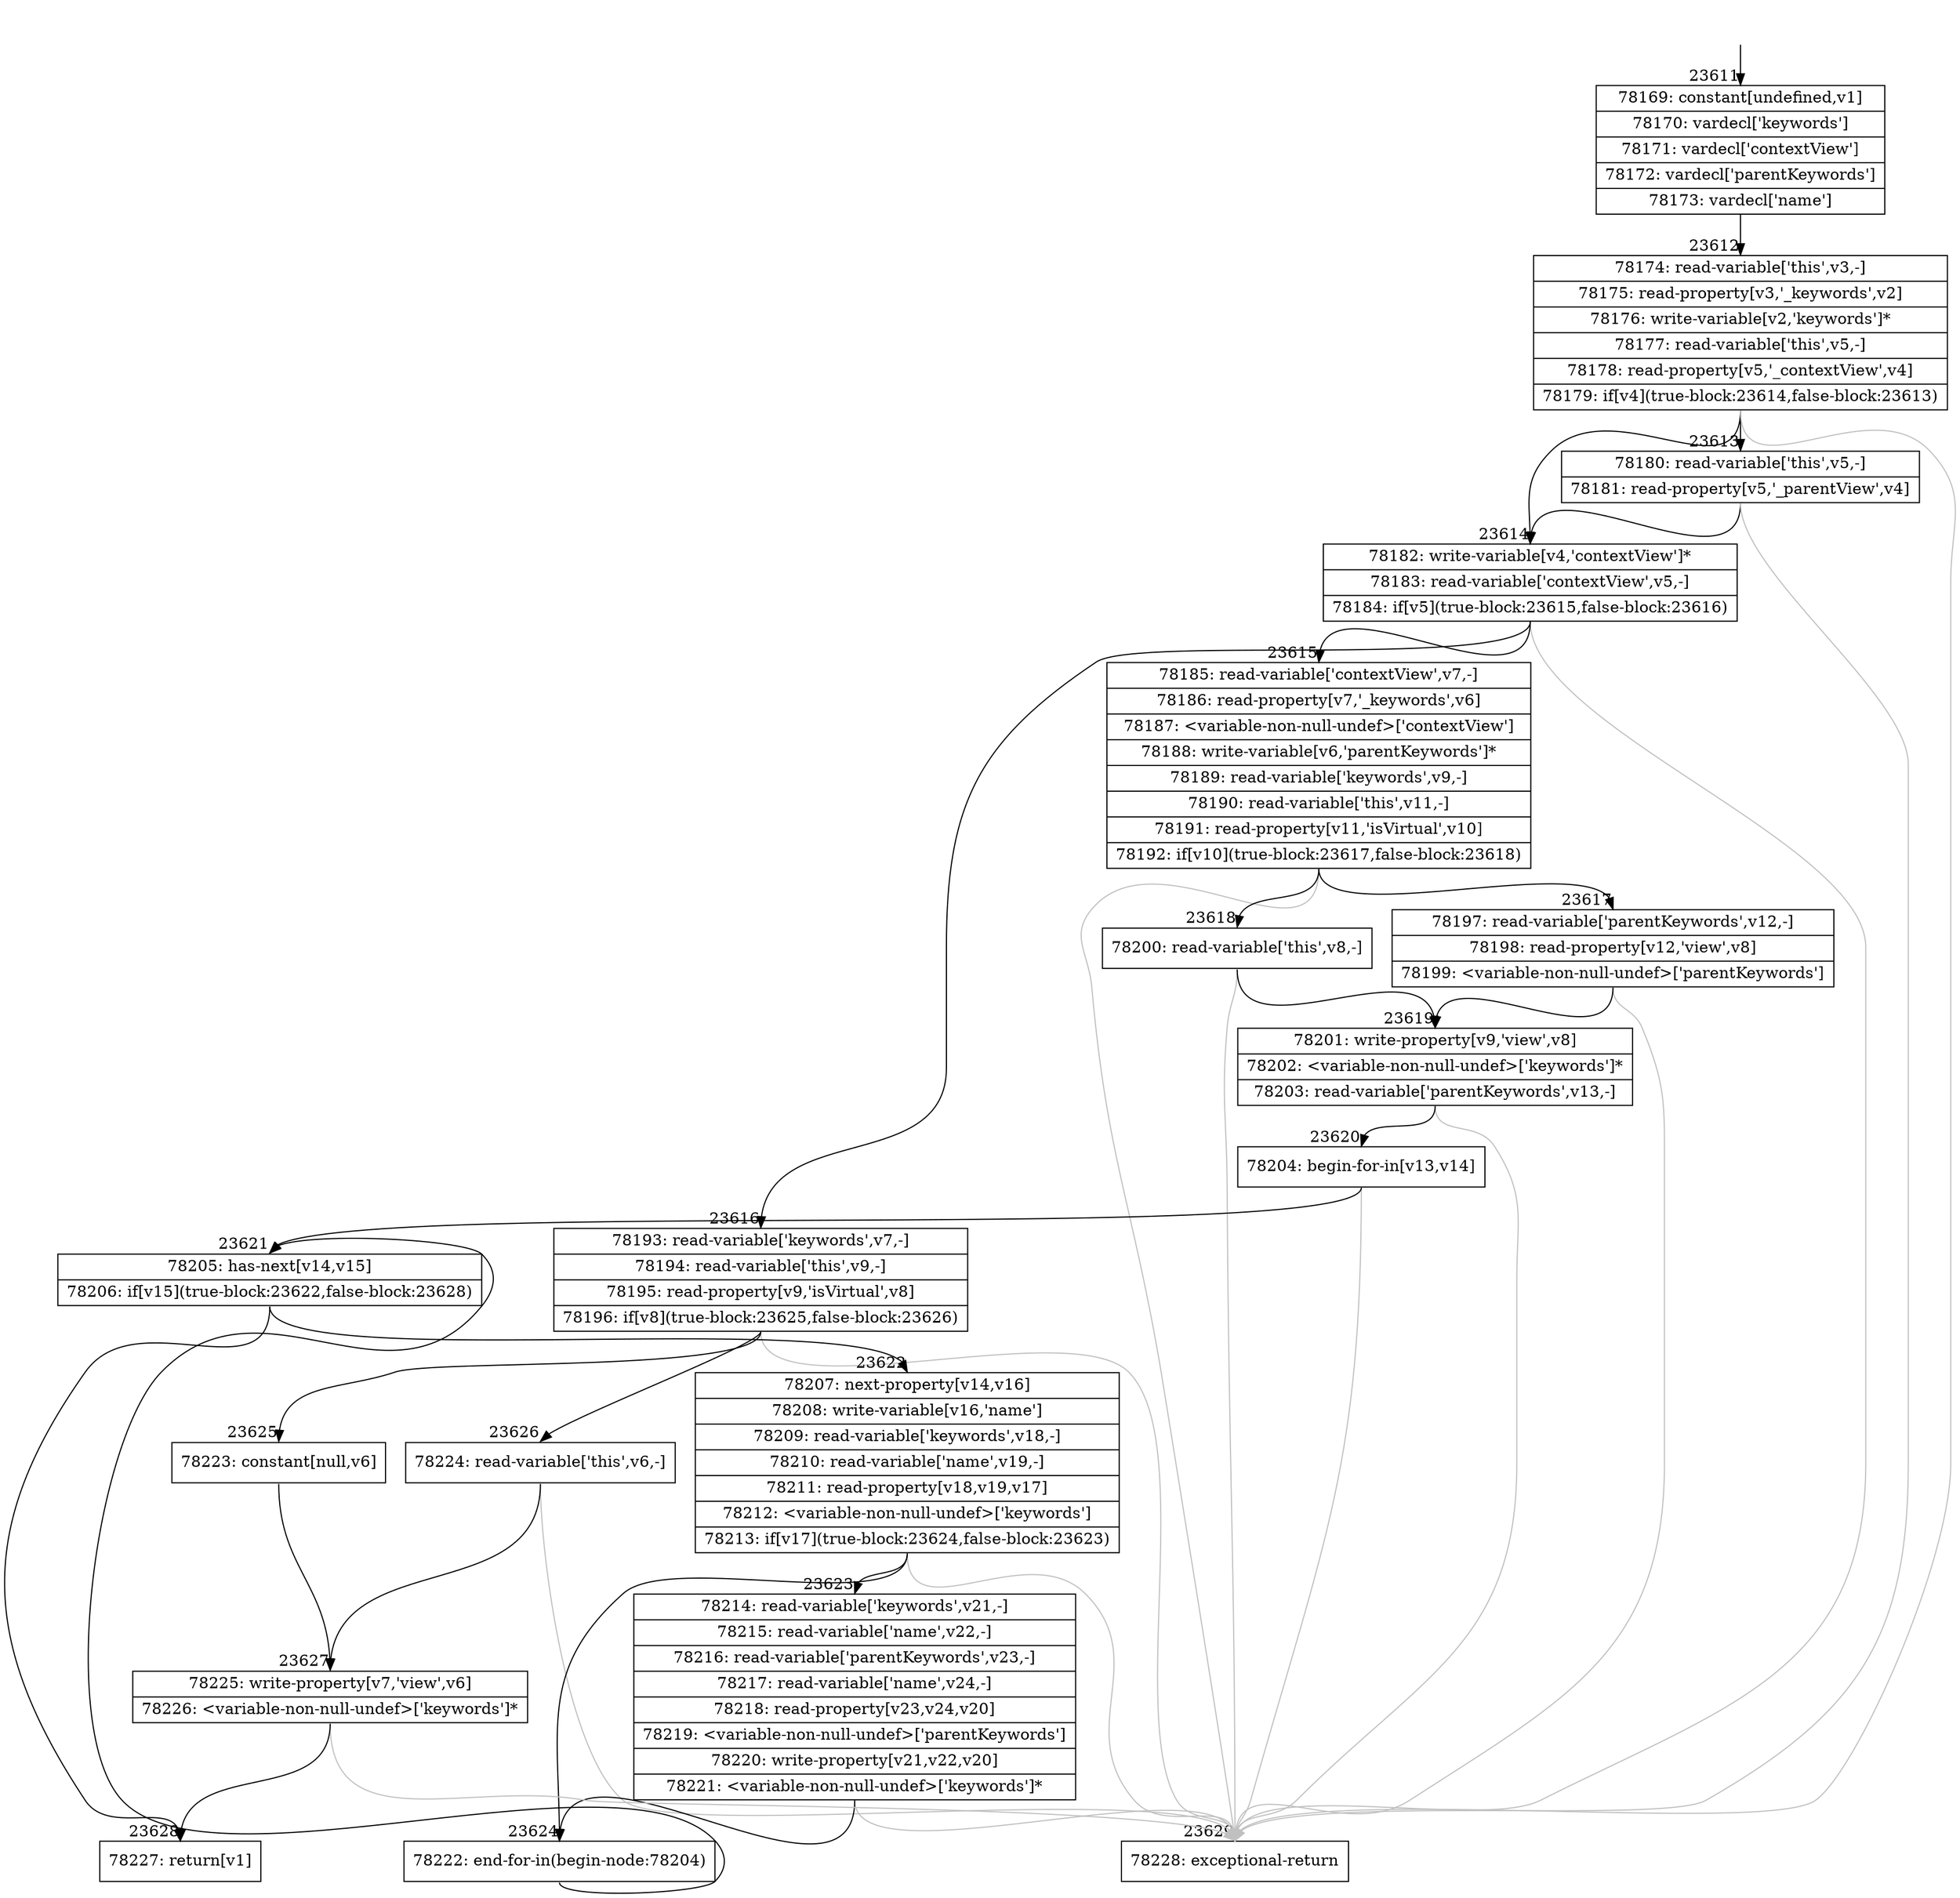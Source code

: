 digraph {
rankdir="TD"
BB_entry2067[shape=none,label=""];
BB_entry2067 -> BB23611 [tailport=s, headport=n, headlabel="    23611"]
BB23611 [shape=record label="{78169: constant[undefined,v1]|78170: vardecl['keywords']|78171: vardecl['contextView']|78172: vardecl['parentKeywords']|78173: vardecl['name']}" ] 
BB23611 -> BB23612 [tailport=s, headport=n, headlabel="      23612"]
BB23612 [shape=record label="{78174: read-variable['this',v3,-]|78175: read-property[v3,'_keywords',v2]|78176: write-variable[v2,'keywords']*|78177: read-variable['this',v5,-]|78178: read-property[v5,'_contextView',v4]|78179: if[v4](true-block:23614,false-block:23613)}" ] 
BB23612 -> BB23614 [tailport=s, headport=n, headlabel="      23614"]
BB23612 -> BB23613 [tailport=s, headport=n, headlabel="      23613"]
BB23612 -> BB23629 [tailport=s, headport=n, color=gray, headlabel="      23629"]
BB23613 [shape=record label="{78180: read-variable['this',v5,-]|78181: read-property[v5,'_parentView',v4]}" ] 
BB23613 -> BB23614 [tailport=s, headport=n]
BB23613 -> BB23629 [tailport=s, headport=n, color=gray]
BB23614 [shape=record label="{78182: write-variable[v4,'contextView']*|78183: read-variable['contextView',v5,-]|78184: if[v5](true-block:23615,false-block:23616)}" ] 
BB23614 -> BB23615 [tailport=s, headport=n, headlabel="      23615"]
BB23614 -> BB23616 [tailport=s, headport=n, headlabel="      23616"]
BB23614 -> BB23629 [tailport=s, headport=n, color=gray]
BB23615 [shape=record label="{78185: read-variable['contextView',v7,-]|78186: read-property[v7,'_keywords',v6]|78187: \<variable-non-null-undef\>['contextView']|78188: write-variable[v6,'parentKeywords']*|78189: read-variable['keywords',v9,-]|78190: read-variable['this',v11,-]|78191: read-property[v11,'isVirtual',v10]|78192: if[v10](true-block:23617,false-block:23618)}" ] 
BB23615 -> BB23617 [tailport=s, headport=n, headlabel="      23617"]
BB23615 -> BB23618 [tailport=s, headport=n, headlabel="      23618"]
BB23615 -> BB23629 [tailport=s, headport=n, color=gray]
BB23616 [shape=record label="{78193: read-variable['keywords',v7,-]|78194: read-variable['this',v9,-]|78195: read-property[v9,'isVirtual',v8]|78196: if[v8](true-block:23625,false-block:23626)}" ] 
BB23616 -> BB23625 [tailport=s, headport=n, headlabel="      23625"]
BB23616 -> BB23626 [tailport=s, headport=n, headlabel="      23626"]
BB23616 -> BB23629 [tailport=s, headport=n, color=gray]
BB23617 [shape=record label="{78197: read-variable['parentKeywords',v12,-]|78198: read-property[v12,'view',v8]|78199: \<variable-non-null-undef\>['parentKeywords']}" ] 
BB23617 -> BB23619 [tailport=s, headport=n, headlabel="      23619"]
BB23617 -> BB23629 [tailport=s, headport=n, color=gray]
BB23618 [shape=record label="{78200: read-variable['this',v8,-]}" ] 
BB23618 -> BB23619 [tailport=s, headport=n]
BB23618 -> BB23629 [tailport=s, headport=n, color=gray]
BB23619 [shape=record label="{78201: write-property[v9,'view',v8]|78202: \<variable-non-null-undef\>['keywords']*|78203: read-variable['parentKeywords',v13,-]}" ] 
BB23619 -> BB23620 [tailport=s, headport=n, headlabel="      23620"]
BB23619 -> BB23629 [tailport=s, headport=n, color=gray]
BB23620 [shape=record label="{78204: begin-for-in[v13,v14]}" ] 
BB23620 -> BB23621 [tailport=s, headport=n, headlabel="      23621"]
BB23620 -> BB23629 [tailport=s, headport=n, color=gray]
BB23621 [shape=record label="{78205: has-next[v14,v15]|78206: if[v15](true-block:23622,false-block:23628)}" ] 
BB23621 -> BB23622 [tailport=s, headport=n, headlabel="      23622"]
BB23621 -> BB23628 [tailport=s, headport=n, headlabel="      23628"]
BB23622 [shape=record label="{78207: next-property[v14,v16]|78208: write-variable[v16,'name']|78209: read-variable['keywords',v18,-]|78210: read-variable['name',v19,-]|78211: read-property[v18,v19,v17]|78212: \<variable-non-null-undef\>['keywords']|78213: if[v17](true-block:23624,false-block:23623)}" ] 
BB23622 -> BB23624 [tailport=s, headport=n, headlabel="      23624"]
BB23622 -> BB23623 [tailport=s, headport=n, headlabel="      23623"]
BB23622 -> BB23629 [tailport=s, headport=n, color=gray]
BB23623 [shape=record label="{78214: read-variable['keywords',v21,-]|78215: read-variable['name',v22,-]|78216: read-variable['parentKeywords',v23,-]|78217: read-variable['name',v24,-]|78218: read-property[v23,v24,v20]|78219: \<variable-non-null-undef\>['parentKeywords']|78220: write-property[v21,v22,v20]|78221: \<variable-non-null-undef\>['keywords']*}" ] 
BB23623 -> BB23624 [tailport=s, headport=n]
BB23623 -> BB23629 [tailport=s, headport=n, color=gray]
BB23624 [shape=record label="{78222: end-for-in(begin-node:78204)}" ] 
BB23624 -> BB23621 [tailport=s, headport=n]
BB23625 [shape=record label="{78223: constant[null,v6]}" ] 
BB23625 -> BB23627 [tailport=s, headport=n, headlabel="      23627"]
BB23626 [shape=record label="{78224: read-variable['this',v6,-]}" ] 
BB23626 -> BB23627 [tailport=s, headport=n]
BB23626 -> BB23629 [tailport=s, headport=n, color=gray]
BB23627 [shape=record label="{78225: write-property[v7,'view',v6]|78226: \<variable-non-null-undef\>['keywords']*}" ] 
BB23627 -> BB23628 [tailport=s, headport=n]
BB23627 -> BB23629 [tailport=s, headport=n, color=gray]
BB23628 [shape=record label="{78227: return[v1]}" ] 
BB23629 [shape=record label="{78228: exceptional-return}" ] 
//#$~ 44676
}
